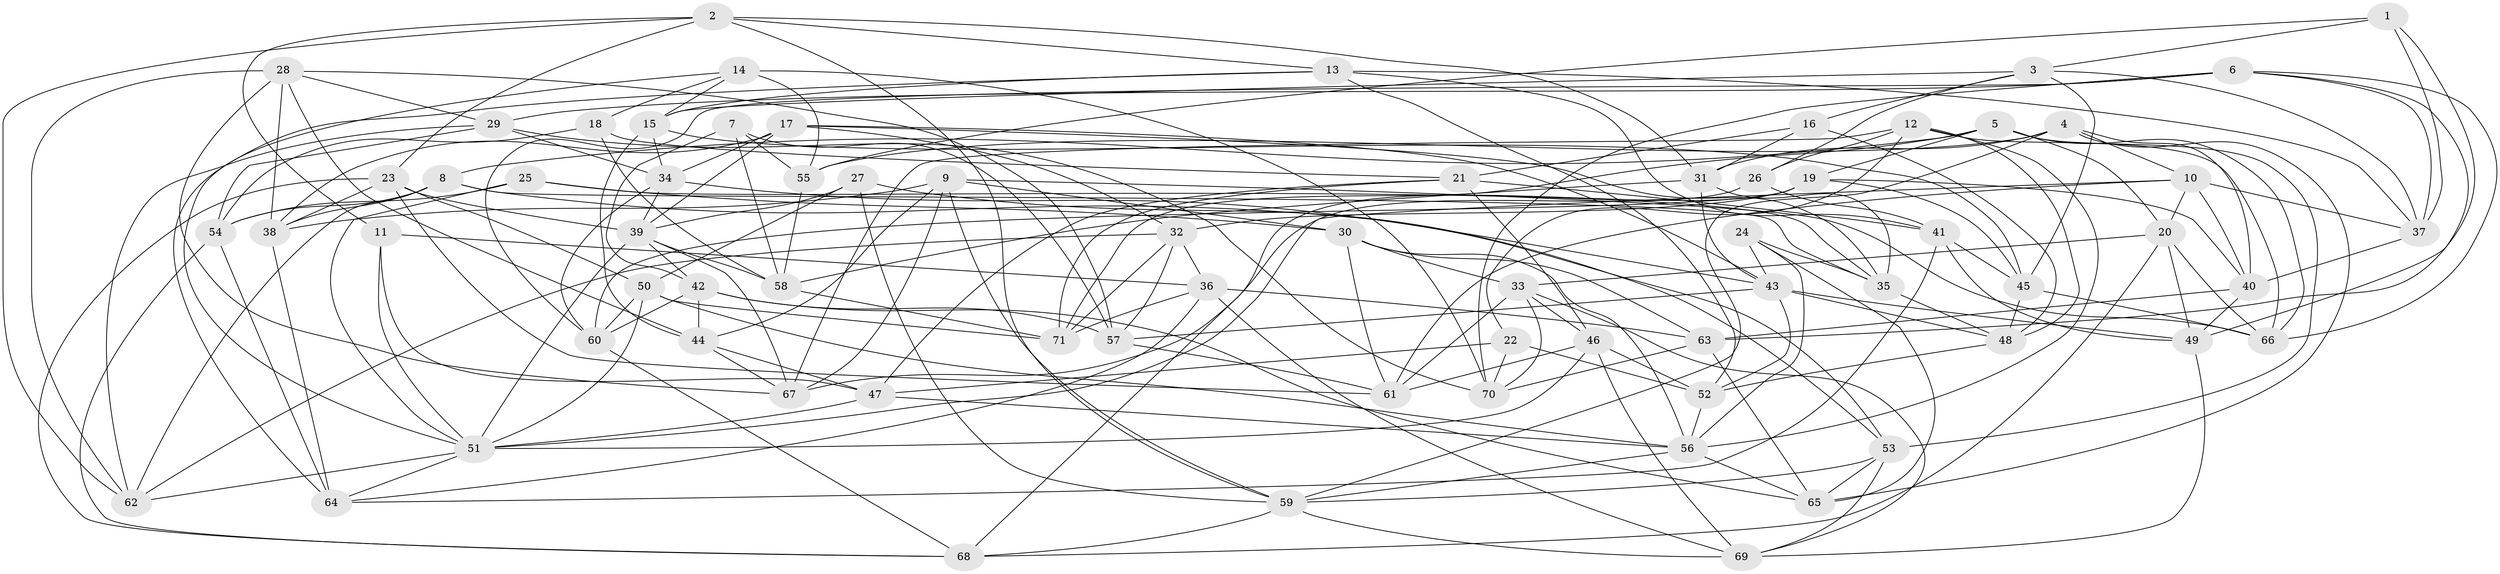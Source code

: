 // original degree distribution, {4: 1.0}
// Generated by graph-tools (version 1.1) at 2025/50/03/09/25 03:50:51]
// undirected, 71 vertices, 208 edges
graph export_dot {
graph [start="1"]
  node [color=gray90,style=filled];
  1;
  2;
  3;
  4;
  5;
  6;
  7;
  8;
  9;
  10;
  11;
  12;
  13;
  14;
  15;
  16;
  17;
  18;
  19;
  20;
  21;
  22;
  23;
  24;
  25;
  26;
  27;
  28;
  29;
  30;
  31;
  32;
  33;
  34;
  35;
  36;
  37;
  38;
  39;
  40;
  41;
  42;
  43;
  44;
  45;
  46;
  47;
  48;
  49;
  50;
  51;
  52;
  53;
  54;
  55;
  56;
  57;
  58;
  59;
  60;
  61;
  62;
  63;
  64;
  65;
  66;
  67;
  68;
  69;
  70;
  71;
  1 -- 3 [weight=1.0];
  1 -- 37 [weight=1.0];
  1 -- 55 [weight=1.0];
  1 -- 63 [weight=1.0];
  2 -- 11 [weight=1.0];
  2 -- 13 [weight=1.0];
  2 -- 23 [weight=1.0];
  2 -- 31 [weight=1.0];
  2 -- 59 [weight=1.0];
  2 -- 62 [weight=1.0];
  3 -- 15 [weight=1.0];
  3 -- 16 [weight=1.0];
  3 -- 26 [weight=1.0];
  3 -- 37 [weight=1.0];
  3 -- 45 [weight=1.0];
  4 -- 10 [weight=1.0];
  4 -- 31 [weight=1.0];
  4 -- 40 [weight=1.0];
  4 -- 55 [weight=1.0];
  4 -- 59 [weight=1.0];
  4 -- 65 [weight=1.0];
  5 -- 8 [weight=1.0];
  5 -- 19 [weight=1.0];
  5 -- 20 [weight=1.0];
  5 -- 53 [weight=1.0];
  5 -- 66 [weight=1.0];
  5 -- 71 [weight=1.0];
  6 -- 29 [weight=1.0];
  6 -- 37 [weight=1.0];
  6 -- 49 [weight=1.0];
  6 -- 60 [weight=1.0];
  6 -- 66 [weight=1.0];
  6 -- 70 [weight=1.0];
  7 -- 42 [weight=1.0];
  7 -- 55 [weight=1.0];
  7 -- 57 [weight=1.0];
  7 -- 58 [weight=1.0];
  8 -- 35 [weight=1.0];
  8 -- 38 [weight=1.0];
  8 -- 43 [weight=1.0];
  8 -- 54 [weight=1.0];
  8 -- 62 [weight=1.0];
  9 -- 30 [weight=1.0];
  9 -- 38 [weight=1.0];
  9 -- 44 [weight=1.0];
  9 -- 59 [weight=1.0];
  9 -- 66 [weight=1.0];
  9 -- 67 [weight=1.0];
  10 -- 20 [weight=1.0];
  10 -- 37 [weight=1.0];
  10 -- 40 [weight=1.0];
  10 -- 51 [weight=1.0];
  10 -- 61 [weight=1.0];
  11 -- 36 [weight=1.0];
  11 -- 47 [weight=1.0];
  11 -- 51 [weight=1.0];
  12 -- 22 [weight=1.0];
  12 -- 26 [weight=1.0];
  12 -- 48 [weight=1.0];
  12 -- 56 [weight=1.0];
  12 -- 66 [weight=1.0];
  12 -- 67 [weight=1.0];
  13 -- 15 [weight=1.0];
  13 -- 37 [weight=1.0];
  13 -- 41 [weight=1.0];
  13 -- 52 [weight=1.0];
  13 -- 64 [weight=1.0];
  14 -- 15 [weight=1.0];
  14 -- 18 [weight=1.0];
  14 -- 51 [weight=1.0];
  14 -- 55 [weight=2.0];
  14 -- 70 [weight=1.0];
  15 -- 34 [weight=1.0];
  15 -- 44 [weight=1.0];
  15 -- 45 [weight=1.0];
  16 -- 21 [weight=1.0];
  16 -- 31 [weight=1.0];
  16 -- 48 [weight=1.0];
  17 -- 32 [weight=1.0];
  17 -- 34 [weight=1.0];
  17 -- 35 [weight=1.0];
  17 -- 38 [weight=1.0];
  17 -- 39 [weight=1.0];
  17 -- 43 [weight=1.0];
  18 -- 21 [weight=1.0];
  18 -- 54 [weight=1.0];
  18 -- 58 [weight=1.0];
  19 -- 32 [weight=1.0];
  19 -- 40 [weight=1.0];
  19 -- 45 [weight=1.0];
  19 -- 60 [weight=1.0];
  19 -- 67 [weight=1.0];
  20 -- 33 [weight=1.0];
  20 -- 49 [weight=1.0];
  20 -- 66 [weight=1.0];
  20 -- 68 [weight=1.0];
  21 -- 41 [weight=1.0];
  21 -- 46 [weight=1.0];
  21 -- 47 [weight=1.0];
  21 -- 71 [weight=1.0];
  22 -- 47 [weight=1.0];
  22 -- 52 [weight=1.0];
  22 -- 70 [weight=1.0];
  23 -- 38 [weight=1.0];
  23 -- 39 [weight=1.0];
  23 -- 50 [weight=1.0];
  23 -- 61 [weight=1.0];
  23 -- 68 [weight=1.0];
  24 -- 35 [weight=1.0];
  24 -- 43 [weight=1.0];
  24 -- 56 [weight=1.0];
  24 -- 65 [weight=1.0];
  25 -- 30 [weight=1.0];
  25 -- 35 [weight=1.0];
  25 -- 51 [weight=1.0];
  25 -- 54 [weight=1.0];
  26 -- 41 [weight=1.0];
  26 -- 68 [weight=1.0];
  27 -- 39 [weight=1.0];
  27 -- 50 [weight=1.0];
  27 -- 53 [weight=1.0];
  27 -- 59 [weight=1.0];
  28 -- 29 [weight=1.0];
  28 -- 38 [weight=1.0];
  28 -- 44 [weight=1.0];
  28 -- 57 [weight=1.0];
  28 -- 62 [weight=1.0];
  28 -- 67 [weight=1.0];
  29 -- 34 [weight=1.0];
  29 -- 54 [weight=1.0];
  29 -- 62 [weight=1.0];
  29 -- 70 [weight=1.0];
  30 -- 33 [weight=1.0];
  30 -- 56 [weight=1.0];
  30 -- 61 [weight=1.0];
  30 -- 63 [weight=1.0];
  31 -- 35 [weight=1.0];
  31 -- 43 [weight=1.0];
  31 -- 58 [weight=1.0];
  32 -- 36 [weight=1.0];
  32 -- 57 [weight=1.0];
  32 -- 62 [weight=1.0];
  32 -- 71 [weight=1.0];
  33 -- 46 [weight=1.0];
  33 -- 61 [weight=1.0];
  33 -- 69 [weight=1.0];
  33 -- 70 [weight=1.0];
  34 -- 39 [weight=1.0];
  34 -- 53 [weight=1.0];
  34 -- 60 [weight=1.0];
  35 -- 48 [weight=1.0];
  36 -- 63 [weight=1.0];
  36 -- 64 [weight=1.0];
  36 -- 69 [weight=1.0];
  36 -- 71 [weight=1.0];
  37 -- 40 [weight=1.0];
  38 -- 64 [weight=1.0];
  39 -- 42 [weight=1.0];
  39 -- 51 [weight=1.0];
  39 -- 58 [weight=1.0];
  39 -- 67 [weight=1.0];
  40 -- 49 [weight=1.0];
  40 -- 63 [weight=1.0];
  41 -- 45 [weight=1.0];
  41 -- 49 [weight=1.0];
  41 -- 64 [weight=1.0];
  42 -- 44 [weight=1.0];
  42 -- 57 [weight=1.0];
  42 -- 60 [weight=1.0];
  42 -- 65 [weight=1.0];
  43 -- 48 [weight=1.0];
  43 -- 49 [weight=1.0];
  43 -- 52 [weight=1.0];
  43 -- 57 [weight=1.0];
  44 -- 47 [weight=1.0];
  44 -- 67 [weight=1.0];
  45 -- 48 [weight=1.0];
  45 -- 66 [weight=1.0];
  46 -- 51 [weight=1.0];
  46 -- 52 [weight=1.0];
  46 -- 61 [weight=1.0];
  46 -- 69 [weight=1.0];
  47 -- 51 [weight=1.0];
  47 -- 56 [weight=1.0];
  48 -- 52 [weight=1.0];
  49 -- 69 [weight=1.0];
  50 -- 51 [weight=1.0];
  50 -- 56 [weight=1.0];
  50 -- 60 [weight=1.0];
  50 -- 71 [weight=1.0];
  51 -- 62 [weight=1.0];
  51 -- 64 [weight=1.0];
  52 -- 56 [weight=1.0];
  53 -- 59 [weight=1.0];
  53 -- 65 [weight=1.0];
  53 -- 69 [weight=1.0];
  54 -- 64 [weight=1.0];
  54 -- 68 [weight=1.0];
  55 -- 58 [weight=1.0];
  56 -- 59 [weight=1.0];
  56 -- 65 [weight=1.0];
  57 -- 61 [weight=1.0];
  58 -- 71 [weight=1.0];
  59 -- 68 [weight=1.0];
  59 -- 69 [weight=1.0];
  60 -- 68 [weight=1.0];
  63 -- 65 [weight=1.0];
  63 -- 70 [weight=1.0];
}
